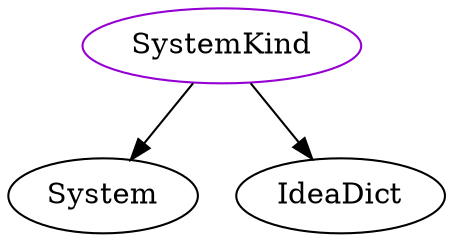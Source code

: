 digraph systemkind{
SystemKind	[shape=oval, color=darkviolet, label="SystemKind"];
SystemKind -> System;
SystemKind -> IdeaDict;
}
